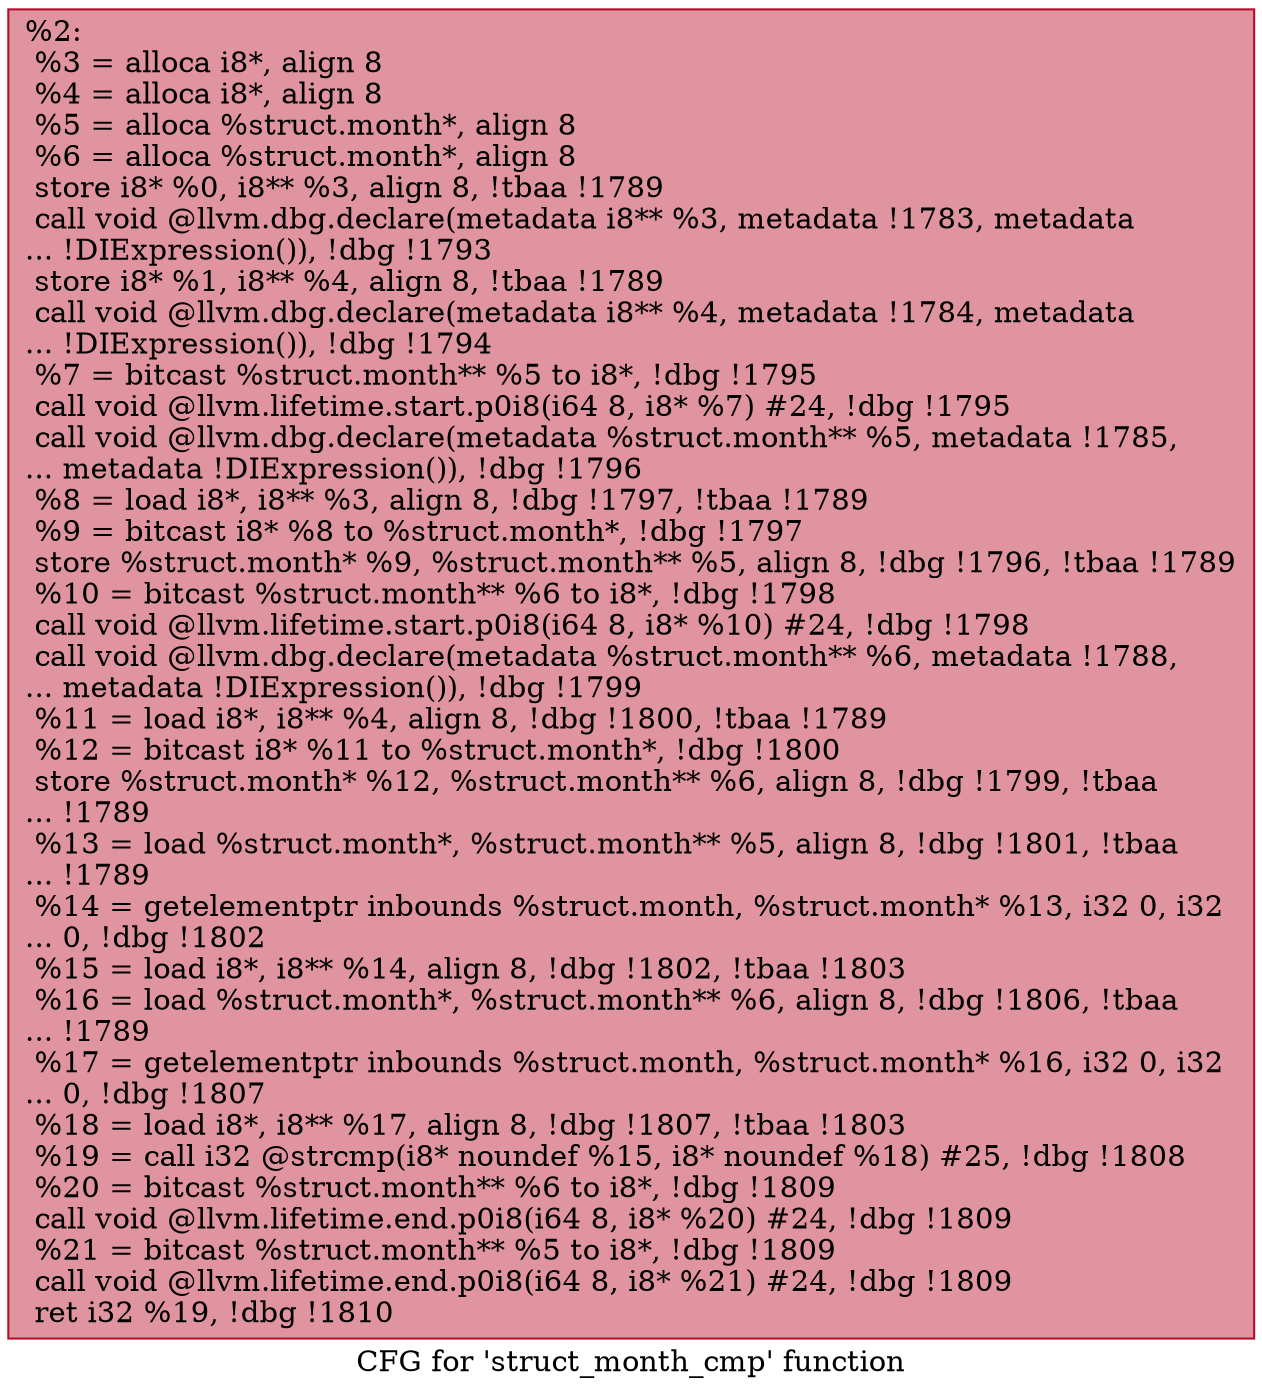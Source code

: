 digraph "CFG for 'struct_month_cmp' function" {
	label="CFG for 'struct_month_cmp' function";

	Node0x2577260 [shape=record,color="#b70d28ff", style=filled, fillcolor="#b70d2870",label="{%2:\l  %3 = alloca i8*, align 8\l  %4 = alloca i8*, align 8\l  %5 = alloca %struct.month*, align 8\l  %6 = alloca %struct.month*, align 8\l  store i8* %0, i8** %3, align 8, !tbaa !1789\l  call void @llvm.dbg.declare(metadata i8** %3, metadata !1783, metadata\l... !DIExpression()), !dbg !1793\l  store i8* %1, i8** %4, align 8, !tbaa !1789\l  call void @llvm.dbg.declare(metadata i8** %4, metadata !1784, metadata\l... !DIExpression()), !dbg !1794\l  %7 = bitcast %struct.month** %5 to i8*, !dbg !1795\l  call void @llvm.lifetime.start.p0i8(i64 8, i8* %7) #24, !dbg !1795\l  call void @llvm.dbg.declare(metadata %struct.month** %5, metadata !1785,\l... metadata !DIExpression()), !dbg !1796\l  %8 = load i8*, i8** %3, align 8, !dbg !1797, !tbaa !1789\l  %9 = bitcast i8* %8 to %struct.month*, !dbg !1797\l  store %struct.month* %9, %struct.month** %5, align 8, !dbg !1796, !tbaa !1789\l  %10 = bitcast %struct.month** %6 to i8*, !dbg !1798\l  call void @llvm.lifetime.start.p0i8(i64 8, i8* %10) #24, !dbg !1798\l  call void @llvm.dbg.declare(metadata %struct.month** %6, metadata !1788,\l... metadata !DIExpression()), !dbg !1799\l  %11 = load i8*, i8** %4, align 8, !dbg !1800, !tbaa !1789\l  %12 = bitcast i8* %11 to %struct.month*, !dbg !1800\l  store %struct.month* %12, %struct.month** %6, align 8, !dbg !1799, !tbaa\l... !1789\l  %13 = load %struct.month*, %struct.month** %5, align 8, !dbg !1801, !tbaa\l... !1789\l  %14 = getelementptr inbounds %struct.month, %struct.month* %13, i32 0, i32\l... 0, !dbg !1802\l  %15 = load i8*, i8** %14, align 8, !dbg !1802, !tbaa !1803\l  %16 = load %struct.month*, %struct.month** %6, align 8, !dbg !1806, !tbaa\l... !1789\l  %17 = getelementptr inbounds %struct.month, %struct.month* %16, i32 0, i32\l... 0, !dbg !1807\l  %18 = load i8*, i8** %17, align 8, !dbg !1807, !tbaa !1803\l  %19 = call i32 @strcmp(i8* noundef %15, i8* noundef %18) #25, !dbg !1808\l  %20 = bitcast %struct.month** %6 to i8*, !dbg !1809\l  call void @llvm.lifetime.end.p0i8(i64 8, i8* %20) #24, !dbg !1809\l  %21 = bitcast %struct.month** %5 to i8*, !dbg !1809\l  call void @llvm.lifetime.end.p0i8(i64 8, i8* %21) #24, !dbg !1809\l  ret i32 %19, !dbg !1810\l}"];
}

